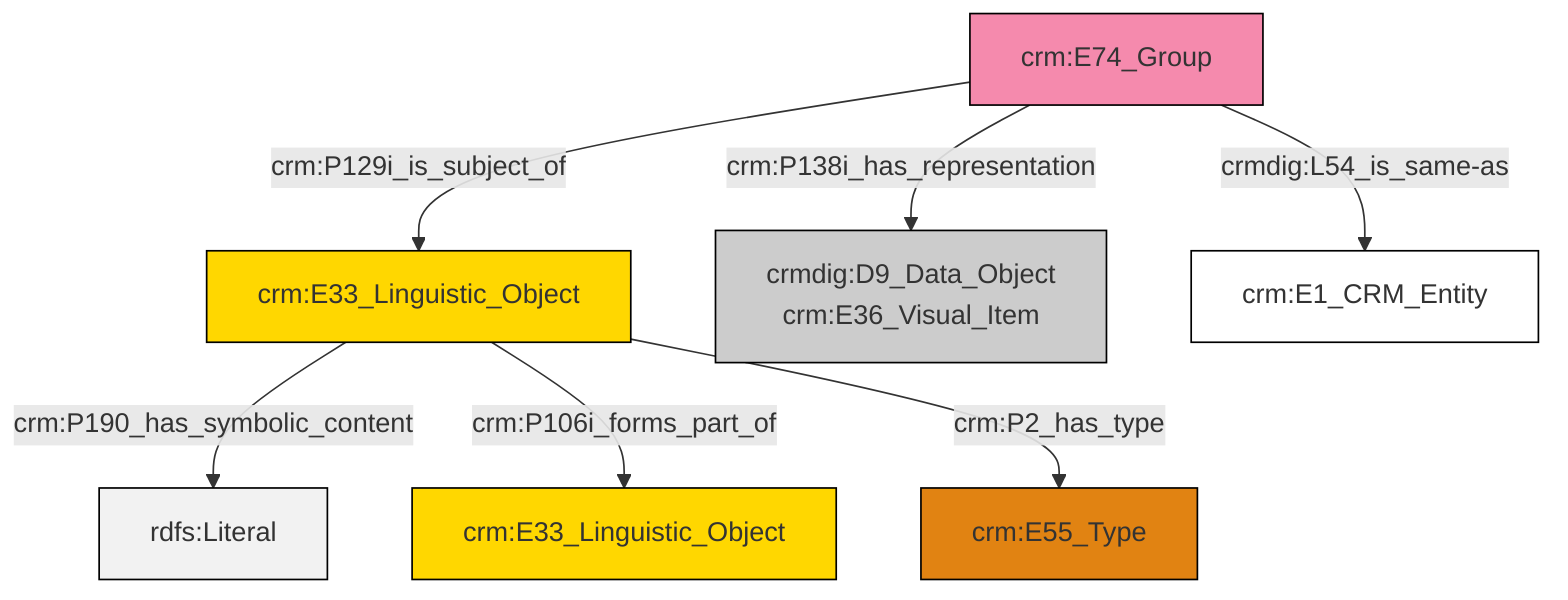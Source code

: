 graph TD
classDef Literal fill:#f2f2f2,stroke:#000000;
classDef CRM_Entity fill:#FFFFFF,stroke:#000000;
classDef Temporal_Entity fill:#00C9E6, stroke:#000000;
classDef Type fill:#E18312, stroke:#000000;
classDef Time-Span fill:#2C9C91, stroke:#000000;
classDef Appellation fill:#FFEB7F, stroke:#000000;
classDef Place fill:#008836, stroke:#000000;
classDef Persistent_Item fill:#B266B2, stroke:#000000;
classDef Conceptual_Object fill:#FFD700, stroke:#000000;
classDef Physical_Thing fill:#D2B48C, stroke:#000000;
classDef Actor fill:#f58aad, stroke:#000000;
classDef PC_Classes fill:#4ce600, stroke:#000000;
classDef Multi fill:#cccccc,stroke:#000000;

0["crm:E74_Group"]:::Actor -->|crm:P129i_is_subject_of| 1["crm:E33_Linguistic_Object"]:::Conceptual_Object
0["crm:E74_Group"]:::Actor -->|crm:P138i_has_representation| 3["crmdig:D9_Data_Object<br>crm:E36_Visual_Item"]:::Multi
1["crm:E33_Linguistic_Object"]:::Conceptual_Object -->|crm:P190_has_symbolic_content| 6[rdfs:Literal]:::Literal
1["crm:E33_Linguistic_Object"]:::Conceptual_Object -->|crm:P106i_forms_part_of| 8["crm:E33_Linguistic_Object"]:::Conceptual_Object
0["crm:E74_Group"]:::Actor -->|crmdig:L54_is_same-as| 12["crm:E1_CRM_Entity"]:::CRM_Entity
1["crm:E33_Linguistic_Object"]:::Conceptual_Object -->|crm:P2_has_type| 4["crm:E55_Type"]:::Type